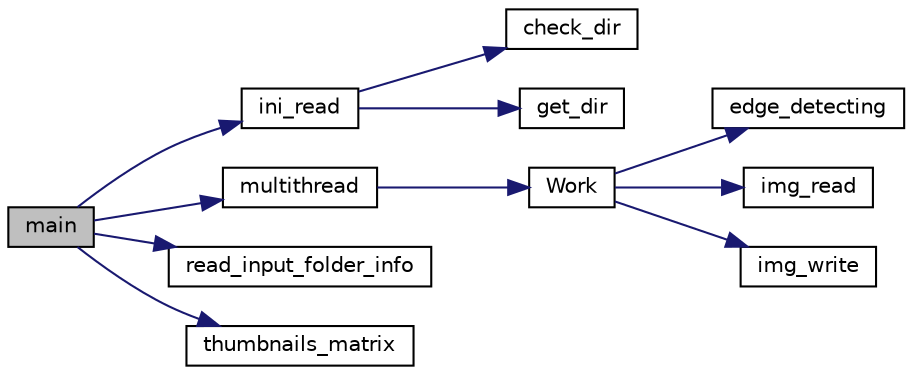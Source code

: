 digraph "main"
{
 // LATEX_PDF_SIZE
  edge [fontname="Helvetica",fontsize="10",labelfontname="Helvetica",labelfontsize="10"];
  node [fontname="Helvetica",fontsize="10",shape=record];
  rankdir="LR";
  Node1 [label="main",height=0.2,width=0.4,color="black", fillcolor="grey75", style="filled", fontcolor="black",tooltip=" "];
  Node1 -> Node2 [color="midnightblue",fontsize="10",style="solid"];
  Node2 [label="ini_read",height=0.2,width=0.4,color="black", fillcolor="white", style="filled",URL="$ini__parser_8cpp.html#ad888b7d22149211c49a67fafe27442fa",tooltip=" "];
  Node2 -> Node3 [color="midnightblue",fontsize="10",style="solid"];
  Node3 [label="check_dir",height=0.2,width=0.4,color="black", fillcolor="white", style="filled",URL="$ini__parser_8cpp.html#ab394e2c29636a1b9ed0ea35a4ea4e387",tooltip=" "];
  Node2 -> Node4 [color="midnightblue",fontsize="10",style="solid"];
  Node4 [label="get_dir",height=0.2,width=0.4,color="black", fillcolor="white", style="filled",URL="$ini__parser_8cpp.html#ab8cfad0784f354878697c05ea745245a",tooltip=" "];
  Node1 -> Node5 [color="midnightblue",fontsize="10",style="solid"];
  Node5 [label="multithread",height=0.2,width=0.4,color="black", fillcolor="white", style="filled",URL="$multithread_8cpp.html#a9a8cc02a6821d411e7d417edabcf1e95",tooltip=" "];
  Node5 -> Node6 [color="midnightblue",fontsize="10",style="solid"];
  Node6 [label="Work",height=0.2,width=0.4,color="black", fillcolor="white", style="filled",URL="$multithread_8cpp.html#a5cfb4319272a7987ecf533116fb3ba7b",tooltip=" "];
  Node6 -> Node7 [color="midnightblue",fontsize="10",style="solid"];
  Node7 [label="edge_detecting",height=0.2,width=0.4,color="black", fillcolor="white", style="filled",URL="$img__proces_8cpp.html#a460b50e10053ab4e957b16eb60df2e3e",tooltip=" "];
  Node6 -> Node8 [color="midnightblue",fontsize="10",style="solid"];
  Node8 [label="img_read",height=0.2,width=0.4,color="black", fillcolor="white", style="filled",URL="$img__proces_8cpp.html#ad9f454c15364682bb607240fdac83db7",tooltip=" "];
  Node6 -> Node9 [color="midnightblue",fontsize="10",style="solid"];
  Node9 [label="img_write",height=0.2,width=0.4,color="black", fillcolor="white", style="filled",URL="$img__proces_8cpp.html#a63417198c529b960ec8a21eaa9d256c3",tooltip=" "];
  Node1 -> Node10 [color="midnightblue",fontsize="10",style="solid"];
  Node10 [label="read_input_folder_info",height=0.2,width=0.4,color="black", fillcolor="white", style="filled",URL="$img__proces_8cpp.html#aa2dfd97634c85a8aa41a3c43f7a42ff8",tooltip=" "];
  Node1 -> Node11 [color="midnightblue",fontsize="10",style="solid"];
  Node11 [label="thumbnails_matrix",height=0.2,width=0.4,color="black", fillcolor="white", style="filled",URL="$img__proces_8cpp.html#ae74c141a050d22ccda7686c4ac762459",tooltip=" "];
}
